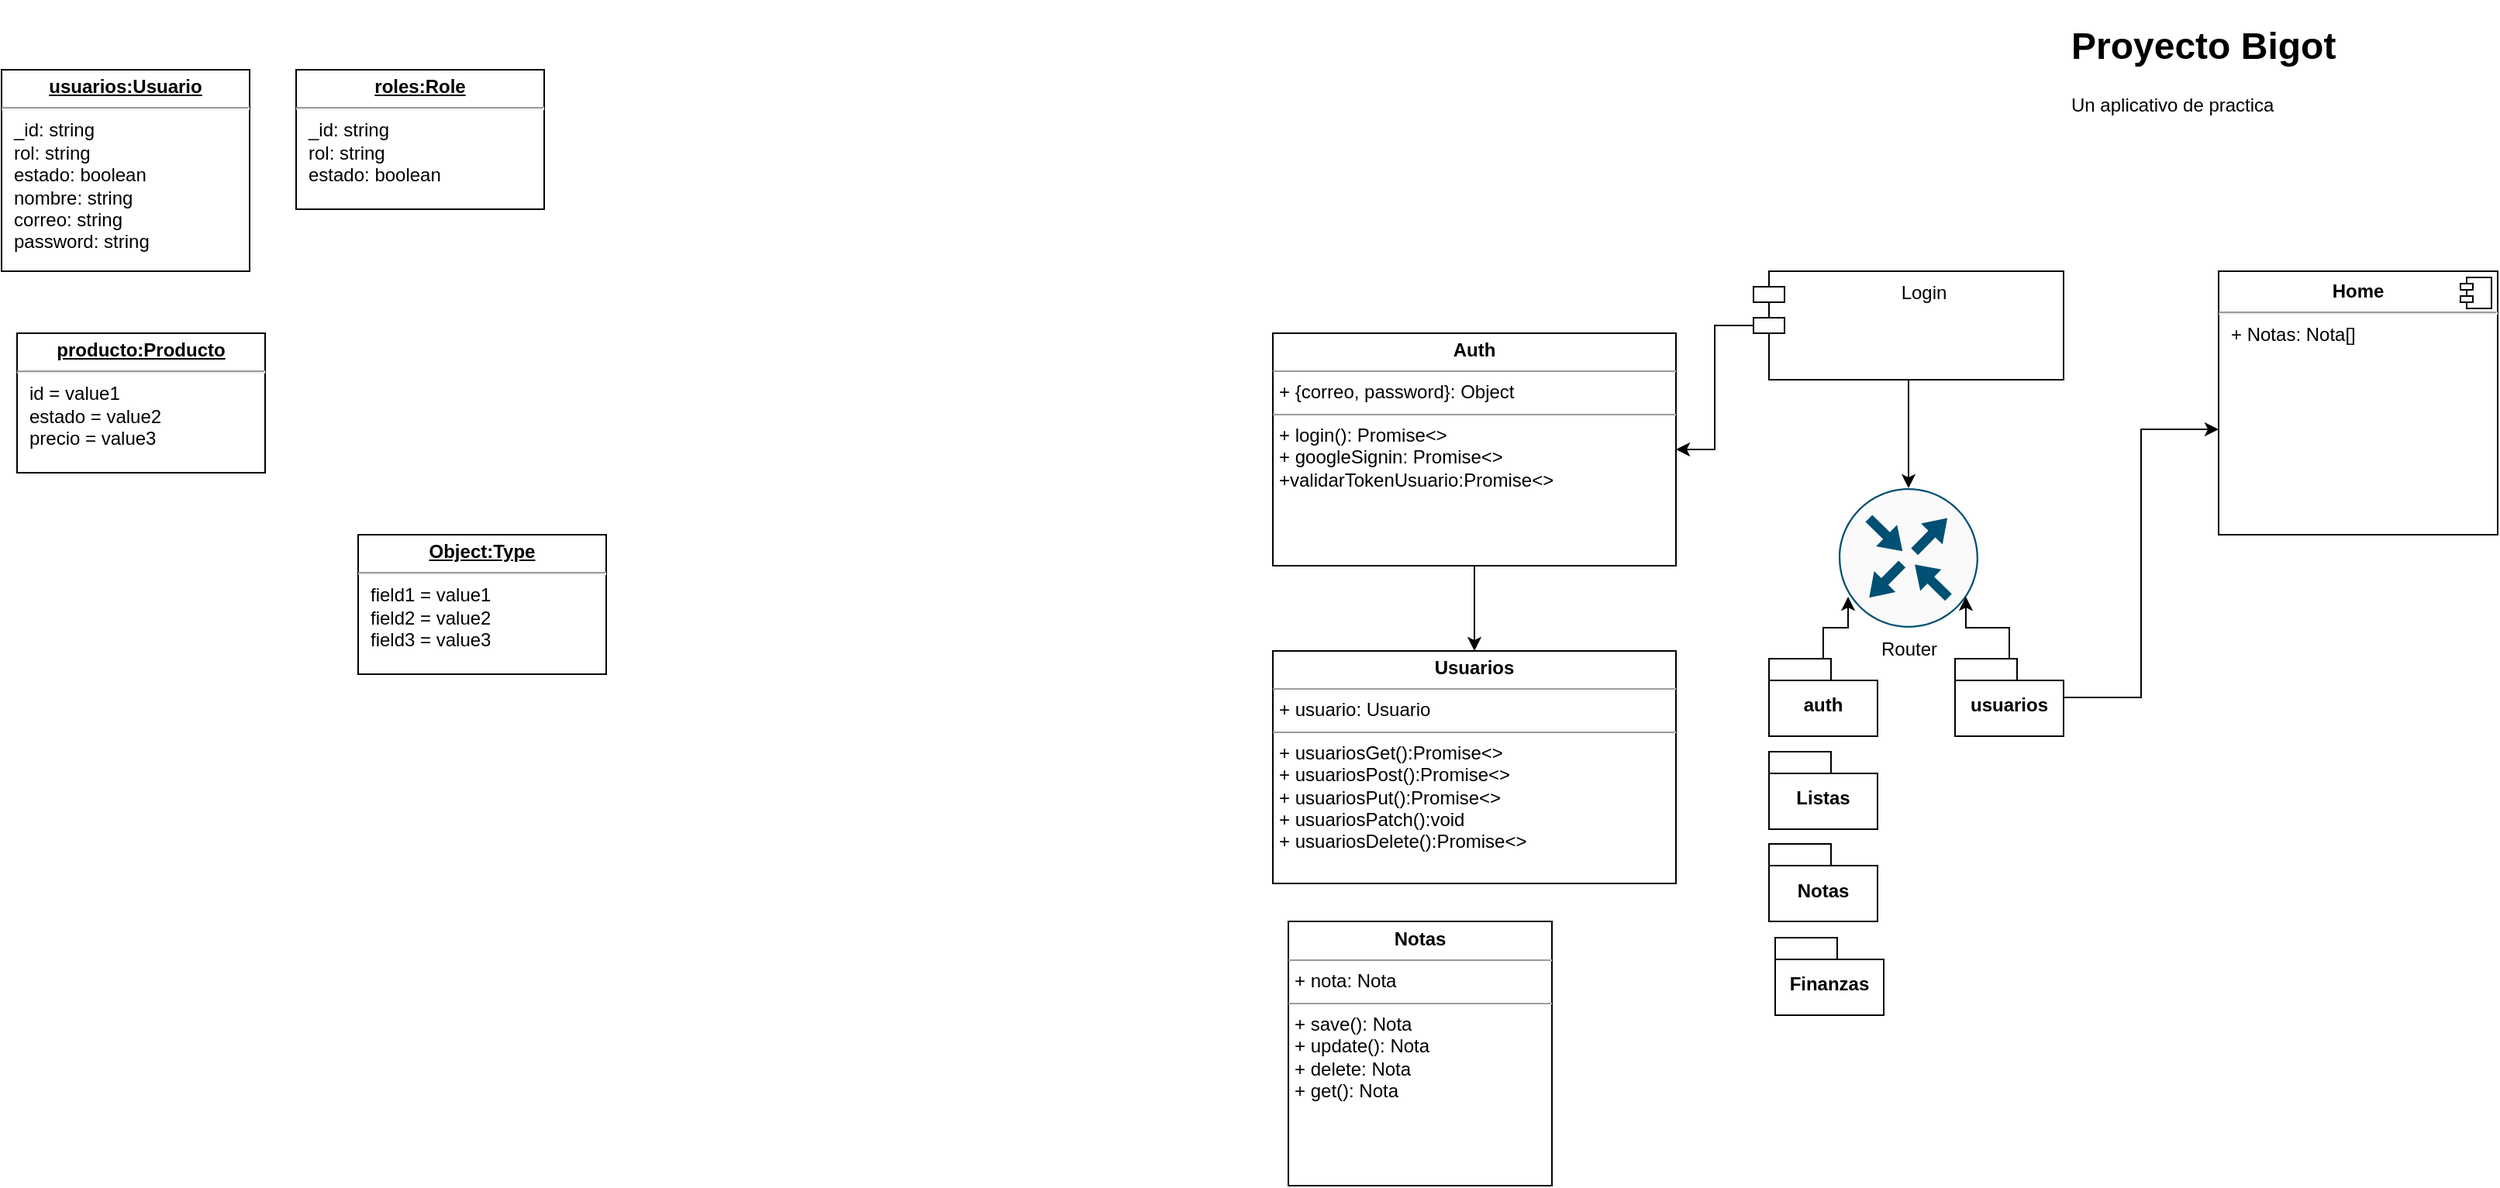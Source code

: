 <mxfile version="23.0.2" type="device">
  <diagram name="Página-1" id="zKiDKRxTvOzYKOql4q94">
    <mxGraphModel dx="2133" dy="854" grid="1" gridSize="10" guides="1" tooltips="1" connect="1" arrows="1" fold="1" page="1" pageScale="1" pageWidth="827" pageHeight="1169" math="0" shadow="0">
      <root>
        <mxCell id="0" />
        <mxCell id="1" parent="0" />
        <mxCell id="8_4pCXizMDxoQlKzlbWR-1" value="&lt;p style=&quot;margin:0px;margin-top:4px;text-align:center;text-decoration:underline;&quot;&gt;&lt;b&gt;usuarios:Usuario&lt;/b&gt;&lt;/p&gt;&lt;hr&gt;&lt;p style=&quot;margin:0px;margin-left:8px;&quot;&gt;_id: string&lt;br&gt;rol: string&lt;br&gt;estado: boolean&lt;/p&gt;&lt;p style=&quot;margin:0px;margin-left:8px;&quot;&gt;nombre: string&lt;/p&gt;&lt;p style=&quot;margin:0px;margin-left:8px;&quot;&gt;correo: string&lt;/p&gt;&lt;p style=&quot;margin:0px;margin-left:8px;&quot;&gt;password: string&lt;/p&gt;" style="verticalAlign=top;align=left;overflow=fill;fontSize=12;fontFamily=Helvetica;html=1;whiteSpace=wrap;" parent="1" vertex="1">
          <mxGeometry x="-800" y="60" width="160" height="130" as="geometry" />
        </mxCell>
        <mxCell id="8_4pCXizMDxoQlKzlbWR-2" value="&lt;p style=&quot;margin:0px;margin-top:4px;text-align:center;text-decoration:underline;&quot;&gt;&lt;b&gt;roles:Role&lt;/b&gt;&lt;/p&gt;&lt;hr&gt;&lt;p style=&quot;margin:0px;margin-left:8px;&quot;&gt;_id: string&lt;br&gt;rol: string&lt;br&gt;estado: boolean&lt;/p&gt;" style="verticalAlign=top;align=left;overflow=fill;fontSize=12;fontFamily=Helvetica;html=1;whiteSpace=wrap;" parent="1" vertex="1">
          <mxGeometry x="-610" y="60" width="160" height="90" as="geometry" />
        </mxCell>
        <mxCell id="8_4pCXizMDxoQlKzlbWR-3" value="&lt;p style=&quot;margin:0px;margin-top:4px;text-align:center;&quot;&gt;&lt;b&gt;Usuarios&lt;/b&gt;&lt;/p&gt;&lt;hr size=&quot;1&quot;&gt;&lt;p style=&quot;margin:0px;margin-left:4px;&quot;&gt;+ usuario: Usuario&lt;/p&gt;&lt;hr size=&quot;1&quot;&gt;&lt;p style=&quot;margin:0px;margin-left:4px;&quot;&gt;+ usuariosGet():Promise&amp;lt;&amp;gt;&lt;/p&gt;&lt;p style=&quot;margin:0px;margin-left:4px;&quot;&gt;+ usuariosPost():Promise&amp;lt;&amp;gt;&lt;/p&gt;&lt;p style=&quot;margin:0px;margin-left:4px;&quot;&gt;+ usuariosPut():Promise&amp;lt;&amp;gt;&lt;/p&gt;&lt;p style=&quot;margin:0px;margin-left:4px;&quot;&gt;+ usuariosPatch():void&lt;/p&gt;&lt;p style=&quot;margin:0px;margin-left:4px;&quot;&gt;+ usuariosDelete():Promise&amp;lt;&amp;gt;&lt;/p&gt;&lt;p style=&quot;margin:0px;margin-left:4px;&quot;&gt;&lt;br&gt;&lt;/p&gt;" style="verticalAlign=top;align=left;overflow=fill;fontSize=12;fontFamily=Helvetica;html=1;whiteSpace=wrap;" parent="1" vertex="1">
          <mxGeometry x="20" y="435" width="260" height="150" as="geometry" />
        </mxCell>
        <mxCell id="8_4pCXizMDxoQlKzlbWR-9" style="edgeStyle=orthogonalEdgeStyle;rounded=0;orthogonalLoop=1;jettySize=auto;html=1;entryX=0.5;entryY=0;entryDx=0;entryDy=0;" parent="1" source="8_4pCXizMDxoQlKzlbWR-4" target="8_4pCXizMDxoQlKzlbWR-3" edge="1">
          <mxGeometry relative="1" as="geometry" />
        </mxCell>
        <mxCell id="8_4pCXizMDxoQlKzlbWR-4" value="&lt;p style=&quot;margin:0px;margin-top:4px;text-align:center;&quot;&gt;&lt;b&gt;Auth&lt;/b&gt;&lt;/p&gt;&lt;hr size=&quot;1&quot;&gt;&lt;p style=&quot;margin:0px;margin-left:4px;&quot;&gt;+ {correo, password}: Object&lt;/p&gt;&lt;hr size=&quot;1&quot;&gt;&lt;p style=&quot;margin:0px;margin-left:4px;&quot;&gt;+ login(): Promise&amp;lt;&amp;gt;&lt;/p&gt;&lt;p style=&quot;margin:0px;margin-left:4px;&quot;&gt;+ googleSignin: Promise&amp;lt;&amp;gt;&lt;/p&gt;&lt;p style=&quot;margin:0px;margin-left:4px;&quot;&gt;+validarTokenUsuario:Promise&amp;lt;&amp;gt;&lt;/p&gt;" style="verticalAlign=top;align=left;overflow=fill;fontSize=12;fontFamily=Helvetica;html=1;whiteSpace=wrap;" parent="1" vertex="1">
          <mxGeometry x="20" y="230" width="260" height="150" as="geometry" />
        </mxCell>
        <mxCell id="8_4pCXizMDxoQlKzlbWR-7" style="edgeStyle=orthogonalEdgeStyle;rounded=0;orthogonalLoop=1;jettySize=auto;html=1;" parent="1" source="8_4pCXizMDxoQlKzlbWR-6" target="8_4pCXizMDxoQlKzlbWR-4" edge="1">
          <mxGeometry relative="1" as="geometry" />
        </mxCell>
        <mxCell id="8_4pCXizMDxoQlKzlbWR-6" value="Login" style="shape=module;align=left;spacingLeft=20;align=center;verticalAlign=top;whiteSpace=wrap;html=1;" parent="1" vertex="1">
          <mxGeometry x="330" y="190" width="200" height="70" as="geometry" />
        </mxCell>
        <mxCell id="8_4pCXizMDxoQlKzlbWR-13" value="Router" style="sketch=0;points=[[0.5,0,0],[1,0.5,0],[0.5,1,0],[0,0.5,0],[0.145,0.145,0],[0.856,0.145,0],[0.855,0.856,0],[0.145,0.855,0]];verticalLabelPosition=bottom;html=1;verticalAlign=top;aspect=fixed;align=center;pointerEvents=1;shape=mxgraph.cisco19.rect;prIcon=router;fillColor=#FAFAFA;strokeColor=#005073;" parent="1" vertex="1">
          <mxGeometry x="385" y="330" width="90" height="90" as="geometry" />
        </mxCell>
        <mxCell id="8_4pCXizMDxoQlKzlbWR-14" style="edgeStyle=orthogonalEdgeStyle;rounded=0;orthogonalLoop=1;jettySize=auto;html=1;entryX=0.5;entryY=0;entryDx=0;entryDy=0;entryPerimeter=0;" parent="1" source="8_4pCXizMDxoQlKzlbWR-6" target="8_4pCXizMDxoQlKzlbWR-13" edge="1">
          <mxGeometry relative="1" as="geometry" />
        </mxCell>
        <mxCell id="8_4pCXizMDxoQlKzlbWR-24" value="auth" style="shape=folder;fontStyle=1;spacingTop=10;tabWidth=40;tabHeight=14;tabPosition=left;html=1;whiteSpace=wrap;" parent="1" vertex="1">
          <mxGeometry x="340" y="440" width="70" height="50" as="geometry" />
        </mxCell>
        <mxCell id="8_4pCXizMDxoQlKzlbWR-25" style="edgeStyle=orthogonalEdgeStyle;rounded=0;orthogonalLoop=1;jettySize=auto;html=1;entryX=0.067;entryY=0.778;entryDx=0;entryDy=0;entryPerimeter=0;" parent="1" source="8_4pCXizMDxoQlKzlbWR-24" target="8_4pCXizMDxoQlKzlbWR-13" edge="1">
          <mxGeometry relative="1" as="geometry" />
        </mxCell>
        <mxCell id="8_4pCXizMDxoQlKzlbWR-26" value="usuarios" style="shape=folder;fontStyle=1;spacingTop=10;tabWidth=40;tabHeight=14;tabPosition=left;html=1;whiteSpace=wrap;" parent="1" vertex="1">
          <mxGeometry x="460" y="440" width="70" height="50" as="geometry" />
        </mxCell>
        <mxCell id="8_4pCXizMDxoQlKzlbWR-27" style="edgeStyle=orthogonalEdgeStyle;rounded=0;orthogonalLoop=1;jettySize=auto;html=1;entryX=0.911;entryY=0.778;entryDx=0;entryDy=0;entryPerimeter=0;" parent="1" source="8_4pCXizMDxoQlKzlbWR-26" target="8_4pCXizMDxoQlKzlbWR-13" edge="1">
          <mxGeometry relative="1" as="geometry" />
        </mxCell>
        <mxCell id="8_4pCXizMDxoQlKzlbWR-28" value="Notas" style="shape=folder;fontStyle=1;spacingTop=10;tabWidth=40;tabHeight=14;tabPosition=left;html=1;whiteSpace=wrap;" parent="1" vertex="1">
          <mxGeometry x="340" y="559.5" width="70" height="50" as="geometry" />
        </mxCell>
        <mxCell id="8_4pCXizMDxoQlKzlbWR-31" value="Listas" style="shape=folder;fontStyle=1;spacingTop=10;tabWidth=40;tabHeight=14;tabPosition=left;html=1;whiteSpace=wrap;" parent="1" vertex="1">
          <mxGeometry x="340" y="500" width="70" height="50" as="geometry" />
        </mxCell>
        <mxCell id="8_4pCXizMDxoQlKzlbWR-32" value="Finanzas" style="shape=folder;fontStyle=1;spacingTop=10;tabWidth=40;tabHeight=14;tabPosition=left;html=1;whiteSpace=wrap;" parent="1" vertex="1">
          <mxGeometry x="344" y="620" width="70" height="50" as="geometry" />
        </mxCell>
        <mxCell id="rXWK24yErsD0leZuDPwI-1" value="&lt;p style=&quot;margin:0px;margin-top:6px;text-align:center;&quot;&gt;&lt;b&gt;Home&lt;/b&gt;&lt;/p&gt;&lt;hr&gt;&lt;p style=&quot;margin:0px;margin-left:8px;&quot;&gt;+ Notas: Nota[]&lt;br&gt;&lt;/p&gt;" style="align=left;overflow=fill;html=1;dropTarget=0;whiteSpace=wrap;" vertex="1" parent="1">
          <mxGeometry x="630" y="190" width="180" height="170" as="geometry" />
        </mxCell>
        <mxCell id="rXWK24yErsD0leZuDPwI-2" value="" style="shape=component;jettyWidth=8;jettyHeight=4;" vertex="1" parent="rXWK24yErsD0leZuDPwI-1">
          <mxGeometry x="1" width="20" height="20" relative="1" as="geometry">
            <mxPoint x="-24" y="4" as="offset" />
          </mxGeometry>
        </mxCell>
        <mxCell id="rXWK24yErsD0leZuDPwI-3" style="edgeStyle=orthogonalEdgeStyle;rounded=0;orthogonalLoop=1;jettySize=auto;html=1;entryX=0;entryY=0.6;entryDx=0;entryDy=0;entryPerimeter=0;" edge="1" parent="1" source="8_4pCXizMDxoQlKzlbWR-26" target="rXWK24yErsD0leZuDPwI-1">
          <mxGeometry relative="1" as="geometry" />
        </mxCell>
        <mxCell id="rXWK24yErsD0leZuDPwI-5" value="&lt;h1&gt;Proyecto Bigot&lt;/h1&gt;&lt;p&gt;Un aplicativo de practica&lt;/p&gt;" style="text;html=1;strokeColor=none;fillColor=none;spacing=5;spacingTop=-20;whiteSpace=wrap;overflow=hidden;rounded=0;" vertex="1" parent="1">
          <mxGeometry x="530" y="25" width="260" height="120" as="geometry" />
        </mxCell>
        <mxCell id="rXWK24yErsD0leZuDPwI-8" value="&lt;p style=&quot;margin:0px;margin-top:4px;text-align:center;&quot;&gt;&lt;b&gt;Notas&lt;/b&gt;&lt;/p&gt;&lt;hr size=&quot;1&quot;&gt;&lt;p style=&quot;margin:0px;margin-left:4px;&quot;&gt;+ nota: Nota&lt;/p&gt;&lt;hr size=&quot;1&quot;&gt;&lt;p style=&quot;margin:0px;margin-left:4px;&quot;&gt;+ save(): Nota&lt;/p&gt;&lt;p style=&quot;margin:0px;margin-left:4px;&quot;&gt;+ update(): Nota&lt;/p&gt;&lt;p style=&quot;margin:0px;margin-left:4px;&quot;&gt;+ delete: Nota&lt;/p&gt;&lt;p style=&quot;margin:0px;margin-left:4px;&quot;&gt;+ get(): Nota&lt;/p&gt;" style="verticalAlign=top;align=left;overflow=fill;fontSize=12;fontFamily=Helvetica;html=1;whiteSpace=wrap;" vertex="1" parent="1">
          <mxGeometry x="30" y="609.5" width="170" height="170.5" as="geometry" />
        </mxCell>
        <mxCell id="rXWK24yErsD0leZuDPwI-9" value="&lt;p style=&quot;margin:0px;margin-top:4px;text-align:center;text-decoration:underline;&quot;&gt;&lt;b&gt;Object:Type&lt;/b&gt;&lt;/p&gt;&lt;hr/&gt;&lt;p style=&quot;margin:0px;margin-left:8px;&quot;&gt;field1 = value1&lt;br/&gt;field2 = value2&lt;br&gt;field3 = value3&lt;/p&gt;" style="verticalAlign=top;align=left;overflow=fill;fontSize=12;fontFamily=Helvetica;html=1;whiteSpace=wrap;" vertex="1" parent="1">
          <mxGeometry x="-570" y="360" width="160" height="90" as="geometry" />
        </mxCell>
        <mxCell id="rXWK24yErsD0leZuDPwI-10" value="&lt;p style=&quot;margin:0px;margin-top:4px;text-align:center;text-decoration:underline;&quot;&gt;&lt;b&gt;producto:Producto&lt;/b&gt;&lt;/p&gt;&lt;hr&gt;&lt;p style=&quot;margin:0px;margin-left:8px;&quot;&gt;id = value1&lt;br&gt;estado = value2&lt;br&gt;precio = value3&lt;/p&gt;" style="verticalAlign=top;align=left;overflow=fill;fontSize=12;fontFamily=Helvetica;html=1;whiteSpace=wrap;" vertex="1" parent="1">
          <mxGeometry x="-790" y="230" width="160" height="90" as="geometry" />
        </mxCell>
      </root>
    </mxGraphModel>
  </diagram>
</mxfile>
